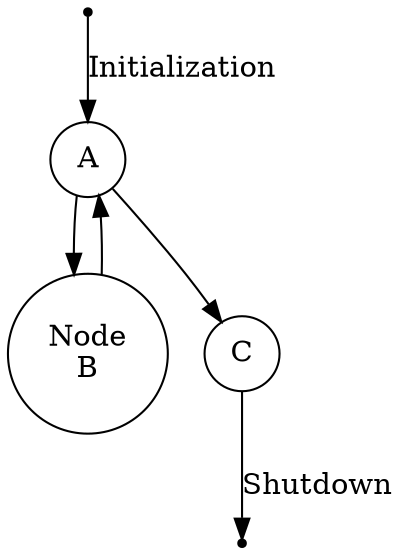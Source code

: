 //C-style comments can be added

/* Multi-line comments are
 * valid too
 * Note: Lines end with a semicolon
 */

/* This line defines what kind of graph we're making ('digraph'=directed graph)
 * and the name of the digraph ('finite_state_machine')
 */
 
digraph finite_state_machine {
	//Define the nodes/states in the system and their style here

	
	/*These are the entry and exit nodes for the system. 
	 * They are small, solid black circles.
	 * Both are listed on the same line because they all have the same properties
	 */
	 
	node [shape=point,label=""]ENTRY,EXIT;
	
	//This line defines a new node style: the circle

	node [shape=circle];
	
	/* All the nodes defined here will be circles. Additional attributes defined
	 * for each node will be added on to the attributes listed above.
	 */
	 
	 A[label="A"];		//Label attributes are placed inside the node

	 B[label="Node\nB"];	//Newlines are allowed in labels

	 C[label="C"];
	 
	 //Below are all of the definition of the edges that connect the nodes

	 //Edges can have labels too

	 ENTRY->A [label="Initialization"];
	 A->B; 
	 B->A;
	 A->C;
	 C->EXIT[label="Shutdown"];

}
